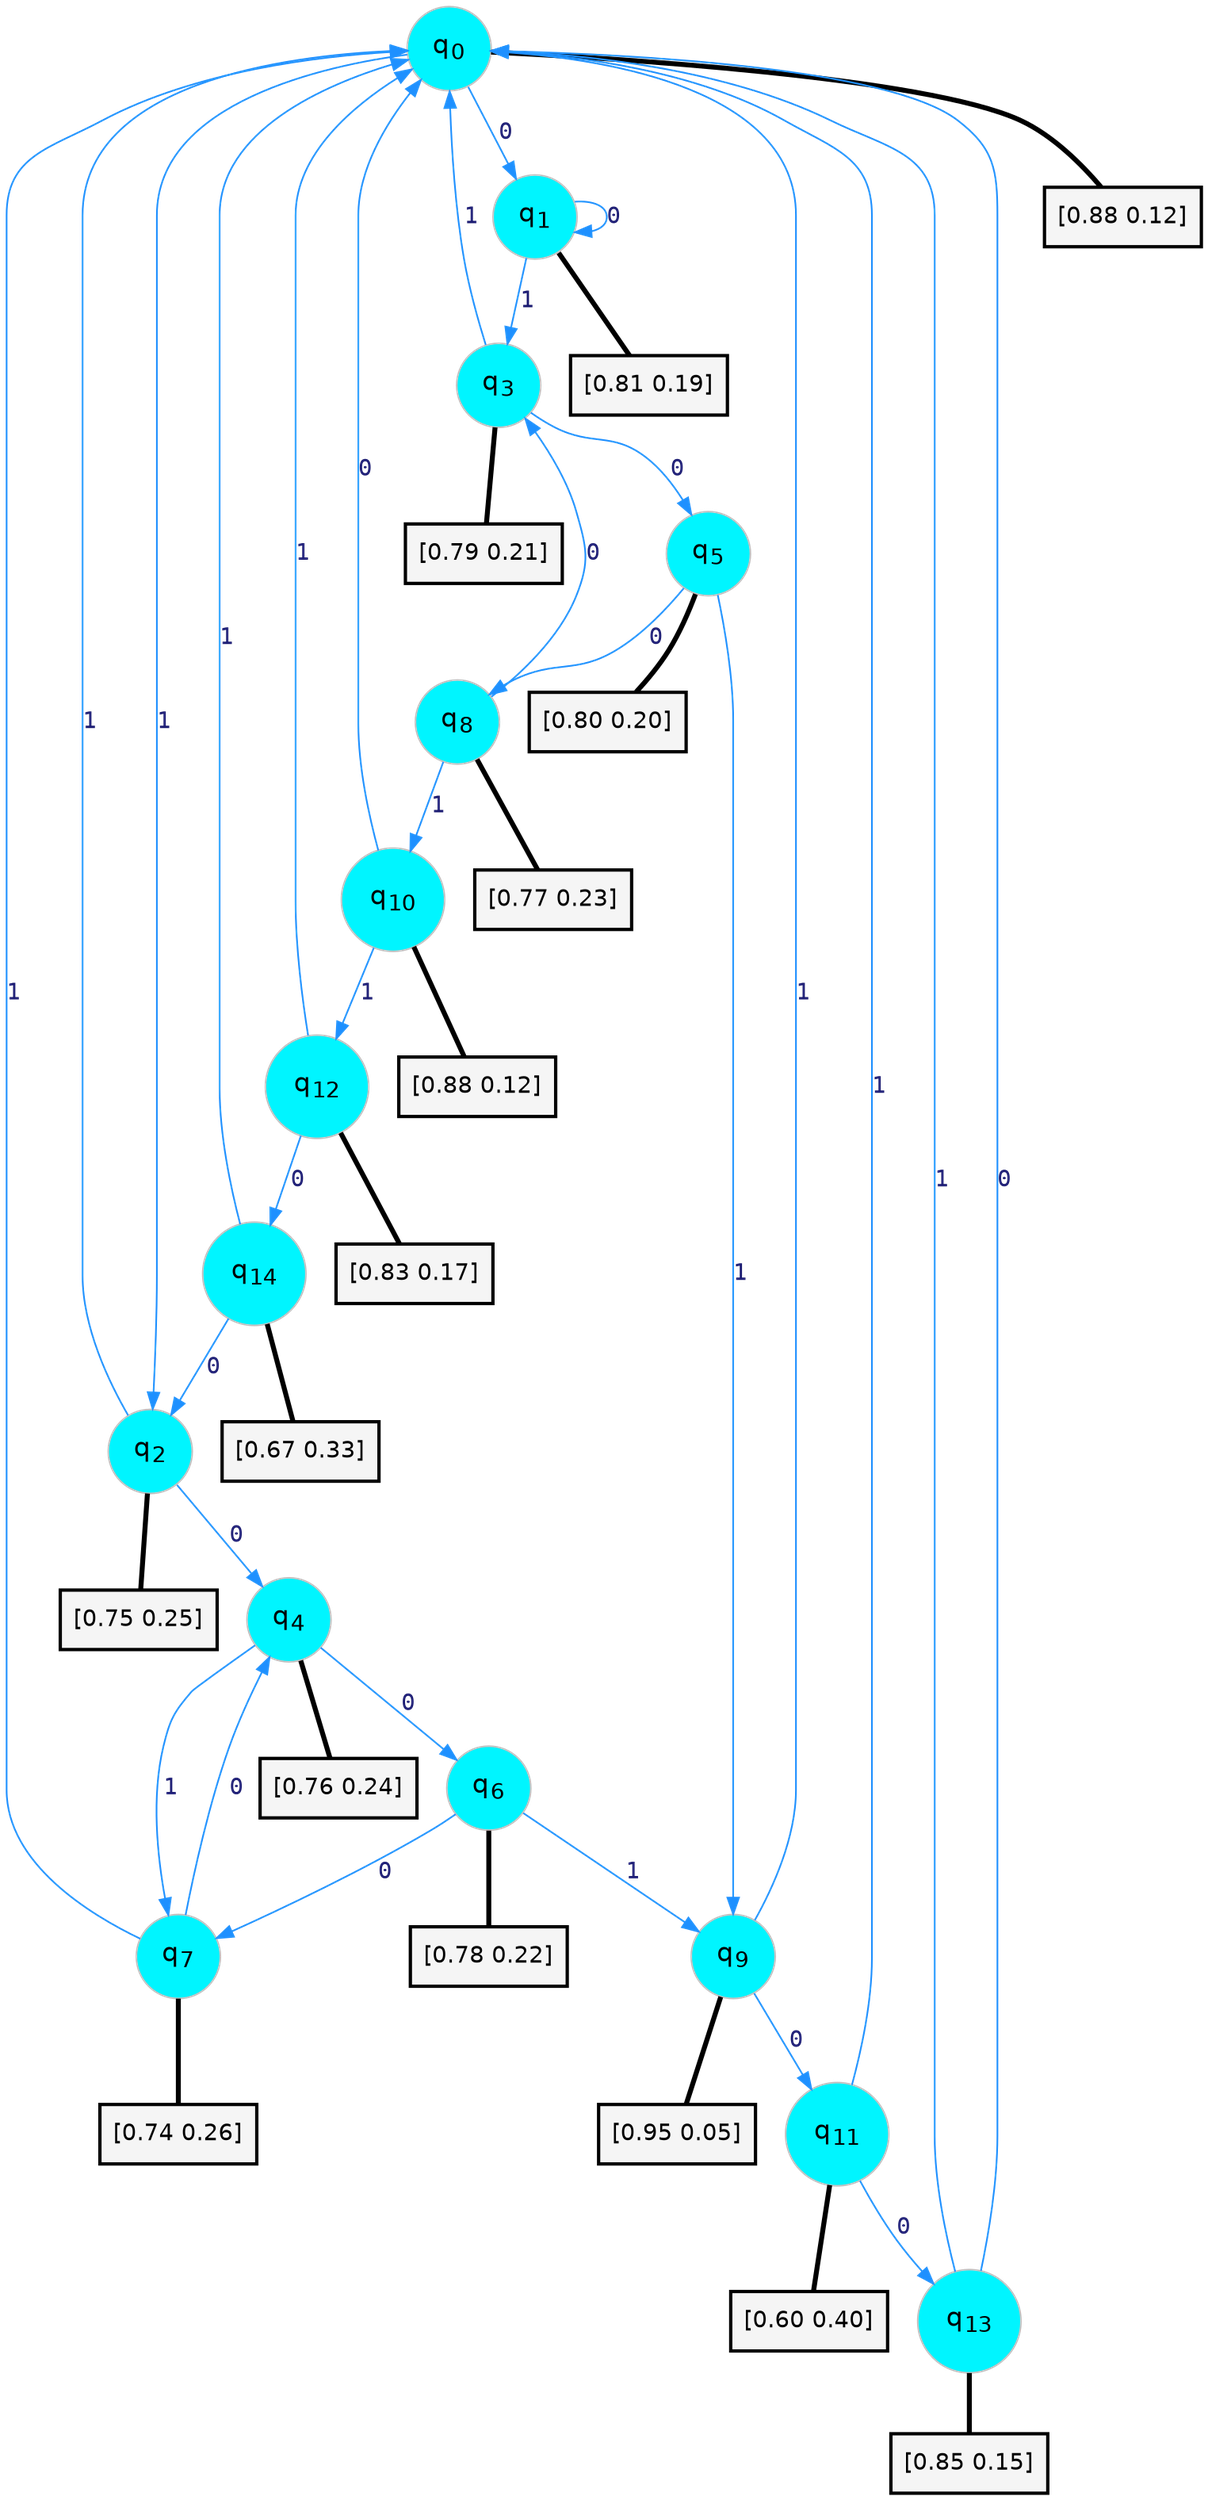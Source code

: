 digraph G {
graph [
bgcolor=transparent, dpi=300, rankdir=TD, size="40,25"];
node [
color=gray, fillcolor=turquoise1, fontcolor=black, fontname=Helvetica, fontsize=16, fontweight=bold, shape=circle, style=filled];
edge [
arrowsize=1, color=dodgerblue1, fontcolor=midnightblue, fontname=courier, fontweight=bold, penwidth=1, style=solid, weight=20];
0[label=<q<SUB>0</SUB>>];
1[label=<q<SUB>1</SUB>>];
2[label=<q<SUB>2</SUB>>];
3[label=<q<SUB>3</SUB>>];
4[label=<q<SUB>4</SUB>>];
5[label=<q<SUB>5</SUB>>];
6[label=<q<SUB>6</SUB>>];
7[label=<q<SUB>7</SUB>>];
8[label=<q<SUB>8</SUB>>];
9[label=<q<SUB>9</SUB>>];
10[label=<q<SUB>10</SUB>>];
11[label=<q<SUB>11</SUB>>];
12[label=<q<SUB>12</SUB>>];
13[label=<q<SUB>13</SUB>>];
14[label=<q<SUB>14</SUB>>];
15[label="[0.88 0.12]", shape=box,fontcolor=black, fontname=Helvetica, fontsize=14, penwidth=2, fillcolor=whitesmoke,color=black];
16[label="[0.81 0.19]", shape=box,fontcolor=black, fontname=Helvetica, fontsize=14, penwidth=2, fillcolor=whitesmoke,color=black];
17[label="[0.75 0.25]", shape=box,fontcolor=black, fontname=Helvetica, fontsize=14, penwidth=2, fillcolor=whitesmoke,color=black];
18[label="[0.79 0.21]", shape=box,fontcolor=black, fontname=Helvetica, fontsize=14, penwidth=2, fillcolor=whitesmoke,color=black];
19[label="[0.76 0.24]", shape=box,fontcolor=black, fontname=Helvetica, fontsize=14, penwidth=2, fillcolor=whitesmoke,color=black];
20[label="[0.80 0.20]", shape=box,fontcolor=black, fontname=Helvetica, fontsize=14, penwidth=2, fillcolor=whitesmoke,color=black];
21[label="[0.78 0.22]", shape=box,fontcolor=black, fontname=Helvetica, fontsize=14, penwidth=2, fillcolor=whitesmoke,color=black];
22[label="[0.74 0.26]", shape=box,fontcolor=black, fontname=Helvetica, fontsize=14, penwidth=2, fillcolor=whitesmoke,color=black];
23[label="[0.77 0.23]", shape=box,fontcolor=black, fontname=Helvetica, fontsize=14, penwidth=2, fillcolor=whitesmoke,color=black];
24[label="[0.95 0.05]", shape=box,fontcolor=black, fontname=Helvetica, fontsize=14, penwidth=2, fillcolor=whitesmoke,color=black];
25[label="[0.88 0.12]", shape=box,fontcolor=black, fontname=Helvetica, fontsize=14, penwidth=2, fillcolor=whitesmoke,color=black];
26[label="[0.60 0.40]", shape=box,fontcolor=black, fontname=Helvetica, fontsize=14, penwidth=2, fillcolor=whitesmoke,color=black];
27[label="[0.83 0.17]", shape=box,fontcolor=black, fontname=Helvetica, fontsize=14, penwidth=2, fillcolor=whitesmoke,color=black];
28[label="[0.85 0.15]", shape=box,fontcolor=black, fontname=Helvetica, fontsize=14, penwidth=2, fillcolor=whitesmoke,color=black];
29[label="[0.67 0.33]", shape=box,fontcolor=black, fontname=Helvetica, fontsize=14, penwidth=2, fillcolor=whitesmoke,color=black];
0->1 [label=0];
0->2 [label=1];
0->15 [arrowhead=none, penwidth=3,color=black];
1->1 [label=0];
1->3 [label=1];
1->16 [arrowhead=none, penwidth=3,color=black];
2->4 [label=0];
2->0 [label=1];
2->17 [arrowhead=none, penwidth=3,color=black];
3->5 [label=0];
3->0 [label=1];
3->18 [arrowhead=none, penwidth=3,color=black];
4->6 [label=0];
4->7 [label=1];
4->19 [arrowhead=none, penwidth=3,color=black];
5->8 [label=0];
5->9 [label=1];
5->20 [arrowhead=none, penwidth=3,color=black];
6->7 [label=0];
6->9 [label=1];
6->21 [arrowhead=none, penwidth=3,color=black];
7->4 [label=0];
7->0 [label=1];
7->22 [arrowhead=none, penwidth=3,color=black];
8->3 [label=0];
8->10 [label=1];
8->23 [arrowhead=none, penwidth=3,color=black];
9->11 [label=0];
9->0 [label=1];
9->24 [arrowhead=none, penwidth=3,color=black];
10->0 [label=0];
10->12 [label=1];
10->25 [arrowhead=none, penwidth=3,color=black];
11->13 [label=0];
11->0 [label=1];
11->26 [arrowhead=none, penwidth=3,color=black];
12->14 [label=0];
12->0 [label=1];
12->27 [arrowhead=none, penwidth=3,color=black];
13->0 [label=0];
13->0 [label=1];
13->28 [arrowhead=none, penwidth=3,color=black];
14->2 [label=0];
14->0 [label=1];
14->29 [arrowhead=none, penwidth=3,color=black];
}

